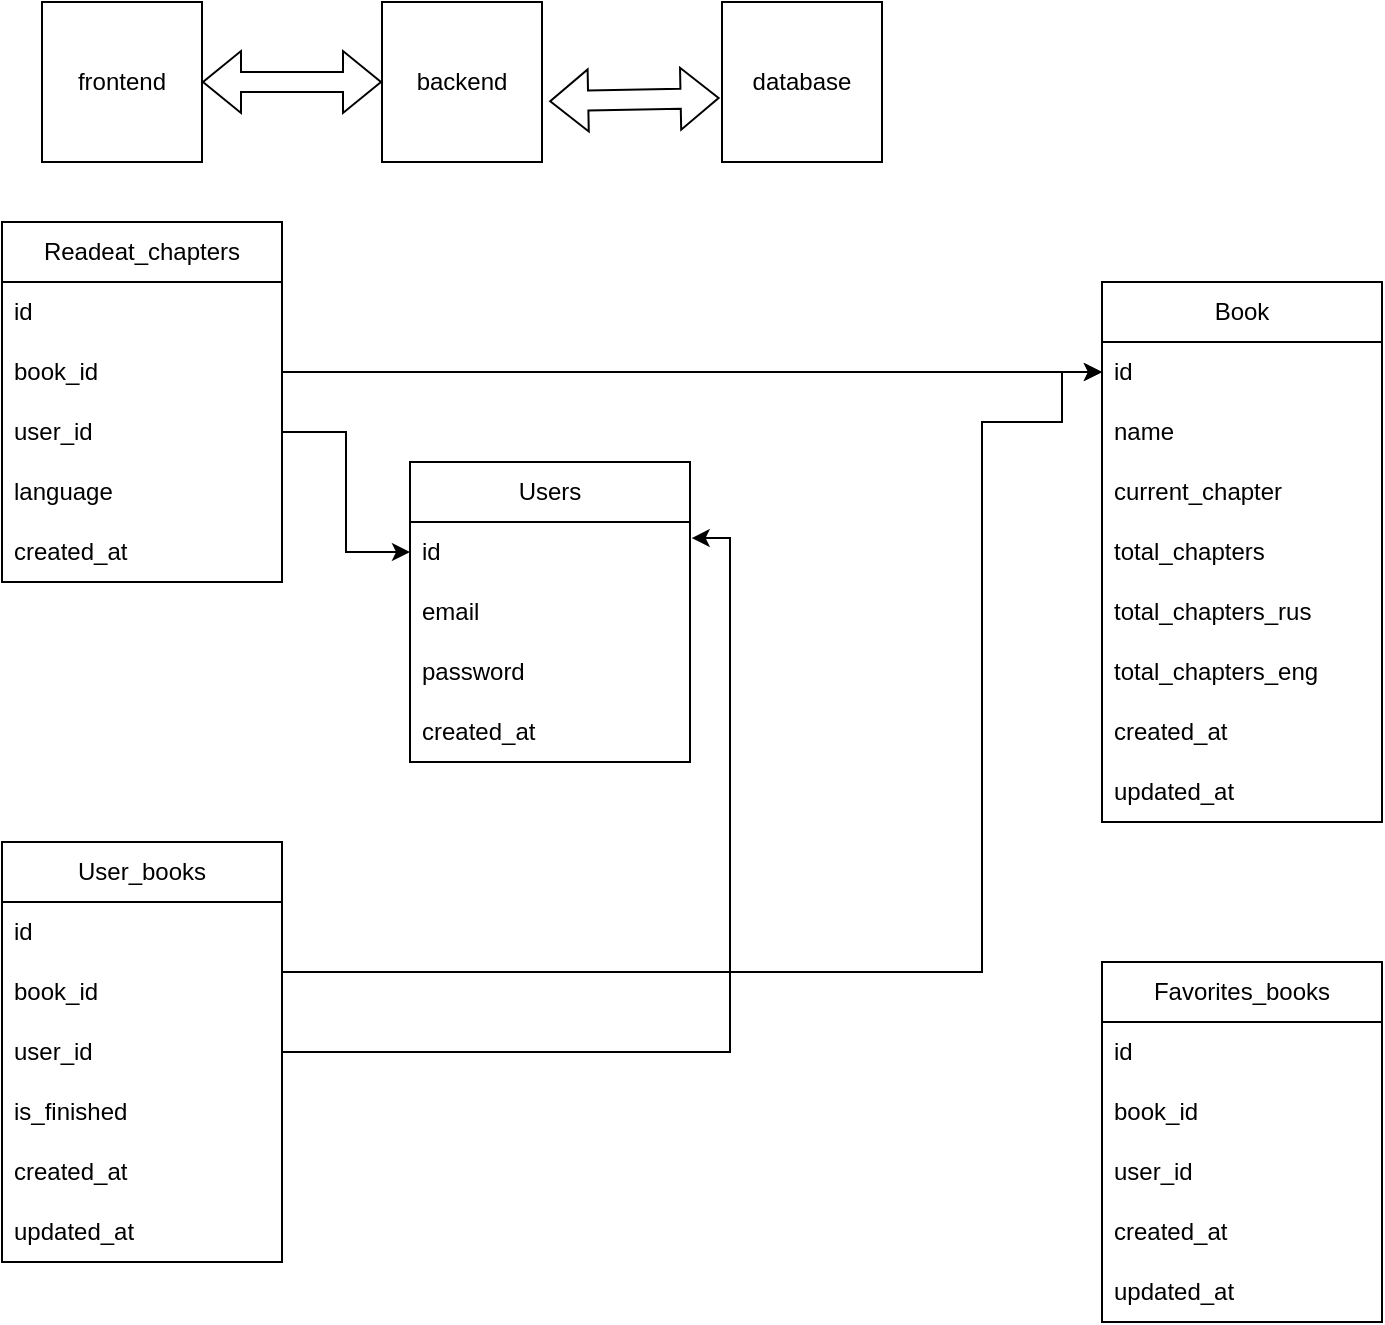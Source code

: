 <mxfile version="28.0.6">
  <diagram name="Страница — 1" id="Tto3KAdQ46b9vLhiMNn-">
    <mxGraphModel dx="1042" dy="626" grid="1" gridSize="10" guides="1" tooltips="1" connect="1" arrows="1" fold="1" page="1" pageScale="1" pageWidth="827" pageHeight="1169" math="0" shadow="0">
      <root>
        <mxCell id="0" />
        <mxCell id="1" parent="0" />
        <mxCell id="zuVqxmRedbpw3159BYcp-1" value="frontend" style="whiteSpace=wrap;html=1;aspect=fixed;" vertex="1" parent="1">
          <mxGeometry x="90" y="140" width="80" height="80" as="geometry" />
        </mxCell>
        <mxCell id="zuVqxmRedbpw3159BYcp-2" value="backend" style="whiteSpace=wrap;html=1;aspect=fixed;" vertex="1" parent="1">
          <mxGeometry x="260" y="140" width="80" height="80" as="geometry" />
        </mxCell>
        <mxCell id="zuVqxmRedbpw3159BYcp-8" value="database" style="whiteSpace=wrap;html=1;aspect=fixed;" vertex="1" parent="1">
          <mxGeometry x="430" y="140" width="80" height="80" as="geometry" />
        </mxCell>
        <mxCell id="zuVqxmRedbpw3159BYcp-9" value="" style="shape=flexArrow;endArrow=classic;startArrow=classic;html=1;rounded=0;exitX=1;exitY=0.5;exitDx=0;exitDy=0;entryX=0;entryY=0.5;entryDx=0;entryDy=0;" edge="1" parent="1" source="zuVqxmRedbpw3159BYcp-1" target="zuVqxmRedbpw3159BYcp-2">
          <mxGeometry width="100" height="100" relative="1" as="geometry">
            <mxPoint x="150" y="179.5" as="sourcePoint" />
            <mxPoint x="260" y="180" as="targetPoint" />
            <Array as="points" />
          </mxGeometry>
        </mxCell>
        <mxCell id="zuVqxmRedbpw3159BYcp-10" value="" style="shape=flexArrow;endArrow=classic;startArrow=classic;html=1;rounded=0;entryX=1.045;entryY=0.62;entryDx=0;entryDy=0;exitX=-0.015;exitY=0.6;exitDx=0;exitDy=0;exitPerimeter=0;entryPerimeter=0;" edge="1" parent="1" source="zuVqxmRedbpw3159BYcp-8" target="zuVqxmRedbpw3159BYcp-2">
          <mxGeometry width="100" height="100" relative="1" as="geometry">
            <mxPoint x="390" y="380" as="sourcePoint" />
            <mxPoint x="490" y="280" as="targetPoint" />
          </mxGeometry>
        </mxCell>
        <mxCell id="zuVqxmRedbpw3159BYcp-11" value="Book" style="swimlane;fontStyle=0;childLayout=stackLayout;horizontal=1;startSize=30;horizontalStack=0;resizeParent=1;resizeParentMax=0;resizeLast=0;collapsible=1;marginBottom=0;whiteSpace=wrap;html=1;" vertex="1" parent="1">
          <mxGeometry x="620" y="280" width="140" height="270" as="geometry" />
        </mxCell>
        <mxCell id="zuVqxmRedbpw3159BYcp-12" value="id" style="text;strokeColor=none;fillColor=none;align=left;verticalAlign=middle;spacingLeft=4;spacingRight=4;overflow=hidden;points=[[0,0.5],[1,0.5]];portConstraint=eastwest;rotatable=0;whiteSpace=wrap;html=1;" vertex="1" parent="zuVqxmRedbpw3159BYcp-11">
          <mxGeometry y="30" width="140" height="30" as="geometry" />
        </mxCell>
        <mxCell id="zuVqxmRedbpw3159BYcp-13" value="name" style="text;strokeColor=none;fillColor=none;align=left;verticalAlign=middle;spacingLeft=4;spacingRight=4;overflow=hidden;points=[[0,0.5],[1,0.5]];portConstraint=eastwest;rotatable=0;whiteSpace=wrap;html=1;" vertex="1" parent="zuVqxmRedbpw3159BYcp-11">
          <mxGeometry y="60" width="140" height="30" as="geometry" />
        </mxCell>
        <mxCell id="zuVqxmRedbpw3159BYcp-14" value="current_chapter" style="text;strokeColor=none;fillColor=none;align=left;verticalAlign=middle;spacingLeft=4;spacingRight=4;overflow=hidden;points=[[0,0.5],[1,0.5]];portConstraint=eastwest;rotatable=0;whiteSpace=wrap;html=1;" vertex="1" parent="zuVqxmRedbpw3159BYcp-11">
          <mxGeometry y="90" width="140" height="30" as="geometry" />
        </mxCell>
        <mxCell id="zuVqxmRedbpw3159BYcp-15" value="total_chapters" style="text;strokeColor=none;fillColor=none;align=left;verticalAlign=middle;spacingLeft=4;spacingRight=4;overflow=hidden;points=[[0,0.5],[1,0.5]];portConstraint=eastwest;rotatable=0;whiteSpace=wrap;html=1;" vertex="1" parent="zuVqxmRedbpw3159BYcp-11">
          <mxGeometry y="120" width="140" height="30" as="geometry" />
        </mxCell>
        <mxCell id="zuVqxmRedbpw3159BYcp-16" value="total_chapters_rus" style="text;strokeColor=none;fillColor=none;align=left;verticalAlign=middle;spacingLeft=4;spacingRight=4;overflow=hidden;points=[[0,0.5],[1,0.5]];portConstraint=eastwest;rotatable=0;whiteSpace=wrap;html=1;" vertex="1" parent="zuVqxmRedbpw3159BYcp-11">
          <mxGeometry y="150" width="140" height="30" as="geometry" />
        </mxCell>
        <mxCell id="zuVqxmRedbpw3159BYcp-17" value="total_chapters_eng" style="text;strokeColor=none;fillColor=none;align=left;verticalAlign=middle;spacingLeft=4;spacingRight=4;overflow=hidden;points=[[0,0.5],[1,0.5]];portConstraint=eastwest;rotatable=0;whiteSpace=wrap;html=1;" vertex="1" parent="zuVqxmRedbpw3159BYcp-11">
          <mxGeometry y="180" width="140" height="30" as="geometry" />
        </mxCell>
        <mxCell id="zuVqxmRedbpw3159BYcp-18" value="created_at" style="text;strokeColor=none;fillColor=none;align=left;verticalAlign=middle;spacingLeft=4;spacingRight=4;overflow=hidden;points=[[0,0.5],[1,0.5]];portConstraint=eastwest;rotatable=0;whiteSpace=wrap;html=1;" vertex="1" parent="zuVqxmRedbpw3159BYcp-11">
          <mxGeometry y="210" width="140" height="30" as="geometry" />
        </mxCell>
        <mxCell id="zuVqxmRedbpw3159BYcp-19" value="updated_at" style="text;strokeColor=none;fillColor=none;align=left;verticalAlign=middle;spacingLeft=4;spacingRight=4;overflow=hidden;points=[[0,0.5],[1,0.5]];portConstraint=eastwest;rotatable=0;whiteSpace=wrap;html=1;" vertex="1" parent="zuVqxmRedbpw3159BYcp-11">
          <mxGeometry y="240" width="140" height="30" as="geometry" />
        </mxCell>
        <mxCell id="zuVqxmRedbpw3159BYcp-20" value="Readeat_chapters" style="swimlane;fontStyle=0;childLayout=stackLayout;horizontal=1;startSize=30;horizontalStack=0;resizeParent=1;resizeParentMax=0;resizeLast=0;collapsible=1;marginBottom=0;whiteSpace=wrap;html=1;" vertex="1" parent="1">
          <mxGeometry x="70" y="250" width="140" height="180" as="geometry" />
        </mxCell>
        <mxCell id="zuVqxmRedbpw3159BYcp-21" value="id&lt;span style=&quot;white-space: pre;&quot;&gt;&#x9;&lt;/span&gt;" style="text;strokeColor=none;fillColor=none;align=left;verticalAlign=middle;spacingLeft=4;spacingRight=4;overflow=hidden;points=[[0,0.5],[1,0.5]];portConstraint=eastwest;rotatable=0;whiteSpace=wrap;html=1;" vertex="1" parent="zuVqxmRedbpw3159BYcp-20">
          <mxGeometry y="30" width="140" height="30" as="geometry" />
        </mxCell>
        <mxCell id="zuVqxmRedbpw3159BYcp-22" value="book_id" style="text;strokeColor=none;fillColor=none;align=left;verticalAlign=middle;spacingLeft=4;spacingRight=4;overflow=hidden;points=[[0,0.5],[1,0.5]];portConstraint=eastwest;rotatable=0;whiteSpace=wrap;html=1;" vertex="1" parent="zuVqxmRedbpw3159BYcp-20">
          <mxGeometry y="60" width="140" height="30" as="geometry" />
        </mxCell>
        <mxCell id="zuVqxmRedbpw3159BYcp-32" value="user_id" style="text;strokeColor=none;fillColor=none;align=left;verticalAlign=middle;spacingLeft=4;spacingRight=4;overflow=hidden;points=[[0,0.5],[1,0.5]];portConstraint=eastwest;rotatable=0;whiteSpace=wrap;html=1;" vertex="1" parent="zuVqxmRedbpw3159BYcp-20">
          <mxGeometry y="90" width="140" height="30" as="geometry" />
        </mxCell>
        <mxCell id="zuVqxmRedbpw3159BYcp-23" value="language" style="text;strokeColor=none;fillColor=none;align=left;verticalAlign=middle;spacingLeft=4;spacingRight=4;overflow=hidden;points=[[0,0.5],[1,0.5]];portConstraint=eastwest;rotatable=0;whiteSpace=wrap;html=1;" vertex="1" parent="zuVqxmRedbpw3159BYcp-20">
          <mxGeometry y="120" width="140" height="30" as="geometry" />
        </mxCell>
        <mxCell id="zuVqxmRedbpw3159BYcp-26" value="created_at" style="text;strokeColor=none;fillColor=none;align=left;verticalAlign=middle;spacingLeft=4;spacingRight=4;overflow=hidden;points=[[0,0.5],[1,0.5]];portConstraint=eastwest;rotatable=0;whiteSpace=wrap;html=1;" vertex="1" parent="zuVqxmRedbpw3159BYcp-20">
          <mxGeometry y="150" width="140" height="30" as="geometry" />
        </mxCell>
        <mxCell id="zuVqxmRedbpw3159BYcp-25" style="edgeStyle=orthogonalEdgeStyle;rounded=0;orthogonalLoop=1;jettySize=auto;html=1;entryX=0;entryY=0.5;entryDx=0;entryDy=0;" edge="1" parent="1" source="zuVqxmRedbpw3159BYcp-22" target="zuVqxmRedbpw3159BYcp-12">
          <mxGeometry relative="1" as="geometry" />
        </mxCell>
        <mxCell id="zuVqxmRedbpw3159BYcp-27" value="Users" style="swimlane;fontStyle=0;childLayout=stackLayout;horizontal=1;startSize=30;horizontalStack=0;resizeParent=1;resizeParentMax=0;resizeLast=0;collapsible=1;marginBottom=0;whiteSpace=wrap;html=1;" vertex="1" parent="1">
          <mxGeometry x="274" y="370" width="140" height="150" as="geometry" />
        </mxCell>
        <mxCell id="zuVqxmRedbpw3159BYcp-28" value="id" style="text;strokeColor=none;fillColor=none;align=left;verticalAlign=middle;spacingLeft=4;spacingRight=4;overflow=hidden;points=[[0,0.5],[1,0.5]];portConstraint=eastwest;rotatable=0;whiteSpace=wrap;html=1;" vertex="1" parent="zuVqxmRedbpw3159BYcp-27">
          <mxGeometry y="30" width="140" height="30" as="geometry" />
        </mxCell>
        <mxCell id="zuVqxmRedbpw3159BYcp-30" value="email" style="text;strokeColor=none;fillColor=none;align=left;verticalAlign=middle;spacingLeft=4;spacingRight=4;overflow=hidden;points=[[0,0.5],[1,0.5]];portConstraint=eastwest;rotatable=0;whiteSpace=wrap;html=1;" vertex="1" parent="zuVqxmRedbpw3159BYcp-27">
          <mxGeometry y="60" width="140" height="30" as="geometry" />
        </mxCell>
        <mxCell id="zuVqxmRedbpw3159BYcp-31" value="password" style="text;strokeColor=none;fillColor=none;align=left;verticalAlign=middle;spacingLeft=4;spacingRight=4;overflow=hidden;points=[[0,0.5],[1,0.5]];portConstraint=eastwest;rotatable=0;whiteSpace=wrap;html=1;" vertex="1" parent="zuVqxmRedbpw3159BYcp-27">
          <mxGeometry y="90" width="140" height="30" as="geometry" />
        </mxCell>
        <mxCell id="zuVqxmRedbpw3159BYcp-29" value="created_at&lt;span style=&quot;white-space: pre;&quot;&gt;&#x9;&lt;/span&gt;" style="text;strokeColor=none;fillColor=none;align=left;verticalAlign=middle;spacingLeft=4;spacingRight=4;overflow=hidden;points=[[0,0.5],[1,0.5]];portConstraint=eastwest;rotatable=0;whiteSpace=wrap;html=1;" vertex="1" parent="zuVqxmRedbpw3159BYcp-27">
          <mxGeometry y="120" width="140" height="30" as="geometry" />
        </mxCell>
        <mxCell id="zuVqxmRedbpw3159BYcp-34" style="edgeStyle=orthogonalEdgeStyle;rounded=0;orthogonalLoop=1;jettySize=auto;html=1;" edge="1" parent="1" source="zuVqxmRedbpw3159BYcp-32" target="zuVqxmRedbpw3159BYcp-28">
          <mxGeometry relative="1" as="geometry" />
        </mxCell>
        <mxCell id="zuVqxmRedbpw3159BYcp-35" value="User_books" style="swimlane;fontStyle=0;childLayout=stackLayout;horizontal=1;startSize=30;horizontalStack=0;resizeParent=1;resizeParentMax=0;resizeLast=0;collapsible=1;marginBottom=0;whiteSpace=wrap;html=1;" vertex="1" parent="1">
          <mxGeometry x="70" y="560" width="140" height="210" as="geometry" />
        </mxCell>
        <mxCell id="zuVqxmRedbpw3159BYcp-36" value="id" style="text;strokeColor=none;fillColor=none;align=left;verticalAlign=middle;spacingLeft=4;spacingRight=4;overflow=hidden;points=[[0,0.5],[1,0.5]];portConstraint=eastwest;rotatable=0;whiteSpace=wrap;html=1;" vertex="1" parent="zuVqxmRedbpw3159BYcp-35">
          <mxGeometry y="30" width="140" height="30" as="geometry" />
        </mxCell>
        <mxCell id="zuVqxmRedbpw3159BYcp-41" value="book_id" style="text;strokeColor=none;fillColor=none;align=left;verticalAlign=middle;spacingLeft=4;spacingRight=4;overflow=hidden;points=[[0,0.5],[1,0.5]];portConstraint=eastwest;rotatable=0;whiteSpace=wrap;html=1;" vertex="1" parent="zuVqxmRedbpw3159BYcp-35">
          <mxGeometry y="60" width="140" height="30" as="geometry" />
        </mxCell>
        <mxCell id="zuVqxmRedbpw3159BYcp-40" value="user_id" style="text;strokeColor=none;fillColor=none;align=left;verticalAlign=middle;spacingLeft=4;spacingRight=4;overflow=hidden;points=[[0,0.5],[1,0.5]];portConstraint=eastwest;rotatable=0;whiteSpace=wrap;html=1;" vertex="1" parent="zuVqxmRedbpw3159BYcp-35">
          <mxGeometry y="90" width="140" height="30" as="geometry" />
        </mxCell>
        <mxCell id="zuVqxmRedbpw3159BYcp-51" value="is_finished" style="text;strokeColor=none;fillColor=none;align=left;verticalAlign=middle;spacingLeft=4;spacingRight=4;overflow=hidden;points=[[0,0.5],[1,0.5]];portConstraint=eastwest;rotatable=0;whiteSpace=wrap;html=1;" vertex="1" parent="zuVqxmRedbpw3159BYcp-35">
          <mxGeometry y="120" width="140" height="30" as="geometry" />
        </mxCell>
        <mxCell id="zuVqxmRedbpw3159BYcp-37" value="created_at" style="text;strokeColor=none;fillColor=none;align=left;verticalAlign=middle;spacingLeft=4;spacingRight=4;overflow=hidden;points=[[0,0.5],[1,0.5]];portConstraint=eastwest;rotatable=0;whiteSpace=wrap;html=1;" vertex="1" parent="zuVqxmRedbpw3159BYcp-35">
          <mxGeometry y="150" width="140" height="30" as="geometry" />
        </mxCell>
        <mxCell id="zuVqxmRedbpw3159BYcp-38" value="updated_at" style="text;strokeColor=none;fillColor=none;align=left;verticalAlign=middle;spacingLeft=4;spacingRight=4;overflow=hidden;points=[[0,0.5],[1,0.5]];portConstraint=eastwest;rotatable=0;whiteSpace=wrap;html=1;" vertex="1" parent="zuVqxmRedbpw3159BYcp-35">
          <mxGeometry y="180" width="140" height="30" as="geometry" />
        </mxCell>
        <mxCell id="zuVqxmRedbpw3159BYcp-42" style="edgeStyle=orthogonalEdgeStyle;rounded=0;orthogonalLoop=1;jettySize=auto;html=1;entryX=0;entryY=0.5;entryDx=0;entryDy=0;" edge="1" parent="1" source="zuVqxmRedbpw3159BYcp-41" target="zuVqxmRedbpw3159BYcp-12">
          <mxGeometry relative="1" as="geometry">
            <Array as="points">
              <mxPoint x="560" y="625" />
              <mxPoint x="560" y="350" />
              <mxPoint x="600" y="350" />
              <mxPoint x="600" y="325" />
            </Array>
          </mxGeometry>
        </mxCell>
        <mxCell id="zuVqxmRedbpw3159BYcp-44" style="edgeStyle=orthogonalEdgeStyle;rounded=0;orthogonalLoop=1;jettySize=auto;html=1;entryX=1.006;entryY=0.267;entryDx=0;entryDy=0;entryPerimeter=0;" edge="1" parent="1" source="zuVqxmRedbpw3159BYcp-40" target="zuVqxmRedbpw3159BYcp-28">
          <mxGeometry relative="1" as="geometry" />
        </mxCell>
        <mxCell id="zuVqxmRedbpw3159BYcp-45" value="Favorites_books" style="swimlane;fontStyle=0;childLayout=stackLayout;horizontal=1;startSize=30;horizontalStack=0;resizeParent=1;resizeParentMax=0;resizeLast=0;collapsible=1;marginBottom=0;whiteSpace=wrap;html=1;" vertex="1" parent="1">
          <mxGeometry x="620" y="620" width="140" height="180" as="geometry" />
        </mxCell>
        <mxCell id="zuVqxmRedbpw3159BYcp-46" value="id" style="text;strokeColor=none;fillColor=none;align=left;verticalAlign=middle;spacingLeft=4;spacingRight=4;overflow=hidden;points=[[0,0.5],[1,0.5]];portConstraint=eastwest;rotatable=0;whiteSpace=wrap;html=1;" vertex="1" parent="zuVqxmRedbpw3159BYcp-45">
          <mxGeometry y="30" width="140" height="30" as="geometry" />
        </mxCell>
        <mxCell id="zuVqxmRedbpw3159BYcp-49" value="book_id" style="text;strokeColor=none;fillColor=none;align=left;verticalAlign=middle;spacingLeft=4;spacingRight=4;overflow=hidden;points=[[0,0.5],[1,0.5]];portConstraint=eastwest;rotatable=0;whiteSpace=wrap;html=1;" vertex="1" parent="zuVqxmRedbpw3159BYcp-45">
          <mxGeometry y="60" width="140" height="30" as="geometry" />
        </mxCell>
        <mxCell id="zuVqxmRedbpw3159BYcp-50" value="user_id" style="text;strokeColor=none;fillColor=none;align=left;verticalAlign=middle;spacingLeft=4;spacingRight=4;overflow=hidden;points=[[0,0.5],[1,0.5]];portConstraint=eastwest;rotatable=0;whiteSpace=wrap;html=1;" vertex="1" parent="zuVqxmRedbpw3159BYcp-45">
          <mxGeometry y="90" width="140" height="30" as="geometry" />
        </mxCell>
        <mxCell id="zuVqxmRedbpw3159BYcp-47" value="created_at" style="text;strokeColor=none;fillColor=none;align=left;verticalAlign=middle;spacingLeft=4;spacingRight=4;overflow=hidden;points=[[0,0.5],[1,0.5]];portConstraint=eastwest;rotatable=0;whiteSpace=wrap;html=1;" vertex="1" parent="zuVqxmRedbpw3159BYcp-45">
          <mxGeometry y="120" width="140" height="30" as="geometry" />
        </mxCell>
        <mxCell id="zuVqxmRedbpw3159BYcp-48" value="updated_at" style="text;strokeColor=none;fillColor=none;align=left;verticalAlign=middle;spacingLeft=4;spacingRight=4;overflow=hidden;points=[[0,0.5],[1,0.5]];portConstraint=eastwest;rotatable=0;whiteSpace=wrap;html=1;" vertex="1" parent="zuVqxmRedbpw3159BYcp-45">
          <mxGeometry y="150" width="140" height="30" as="geometry" />
        </mxCell>
      </root>
    </mxGraphModel>
  </diagram>
</mxfile>
